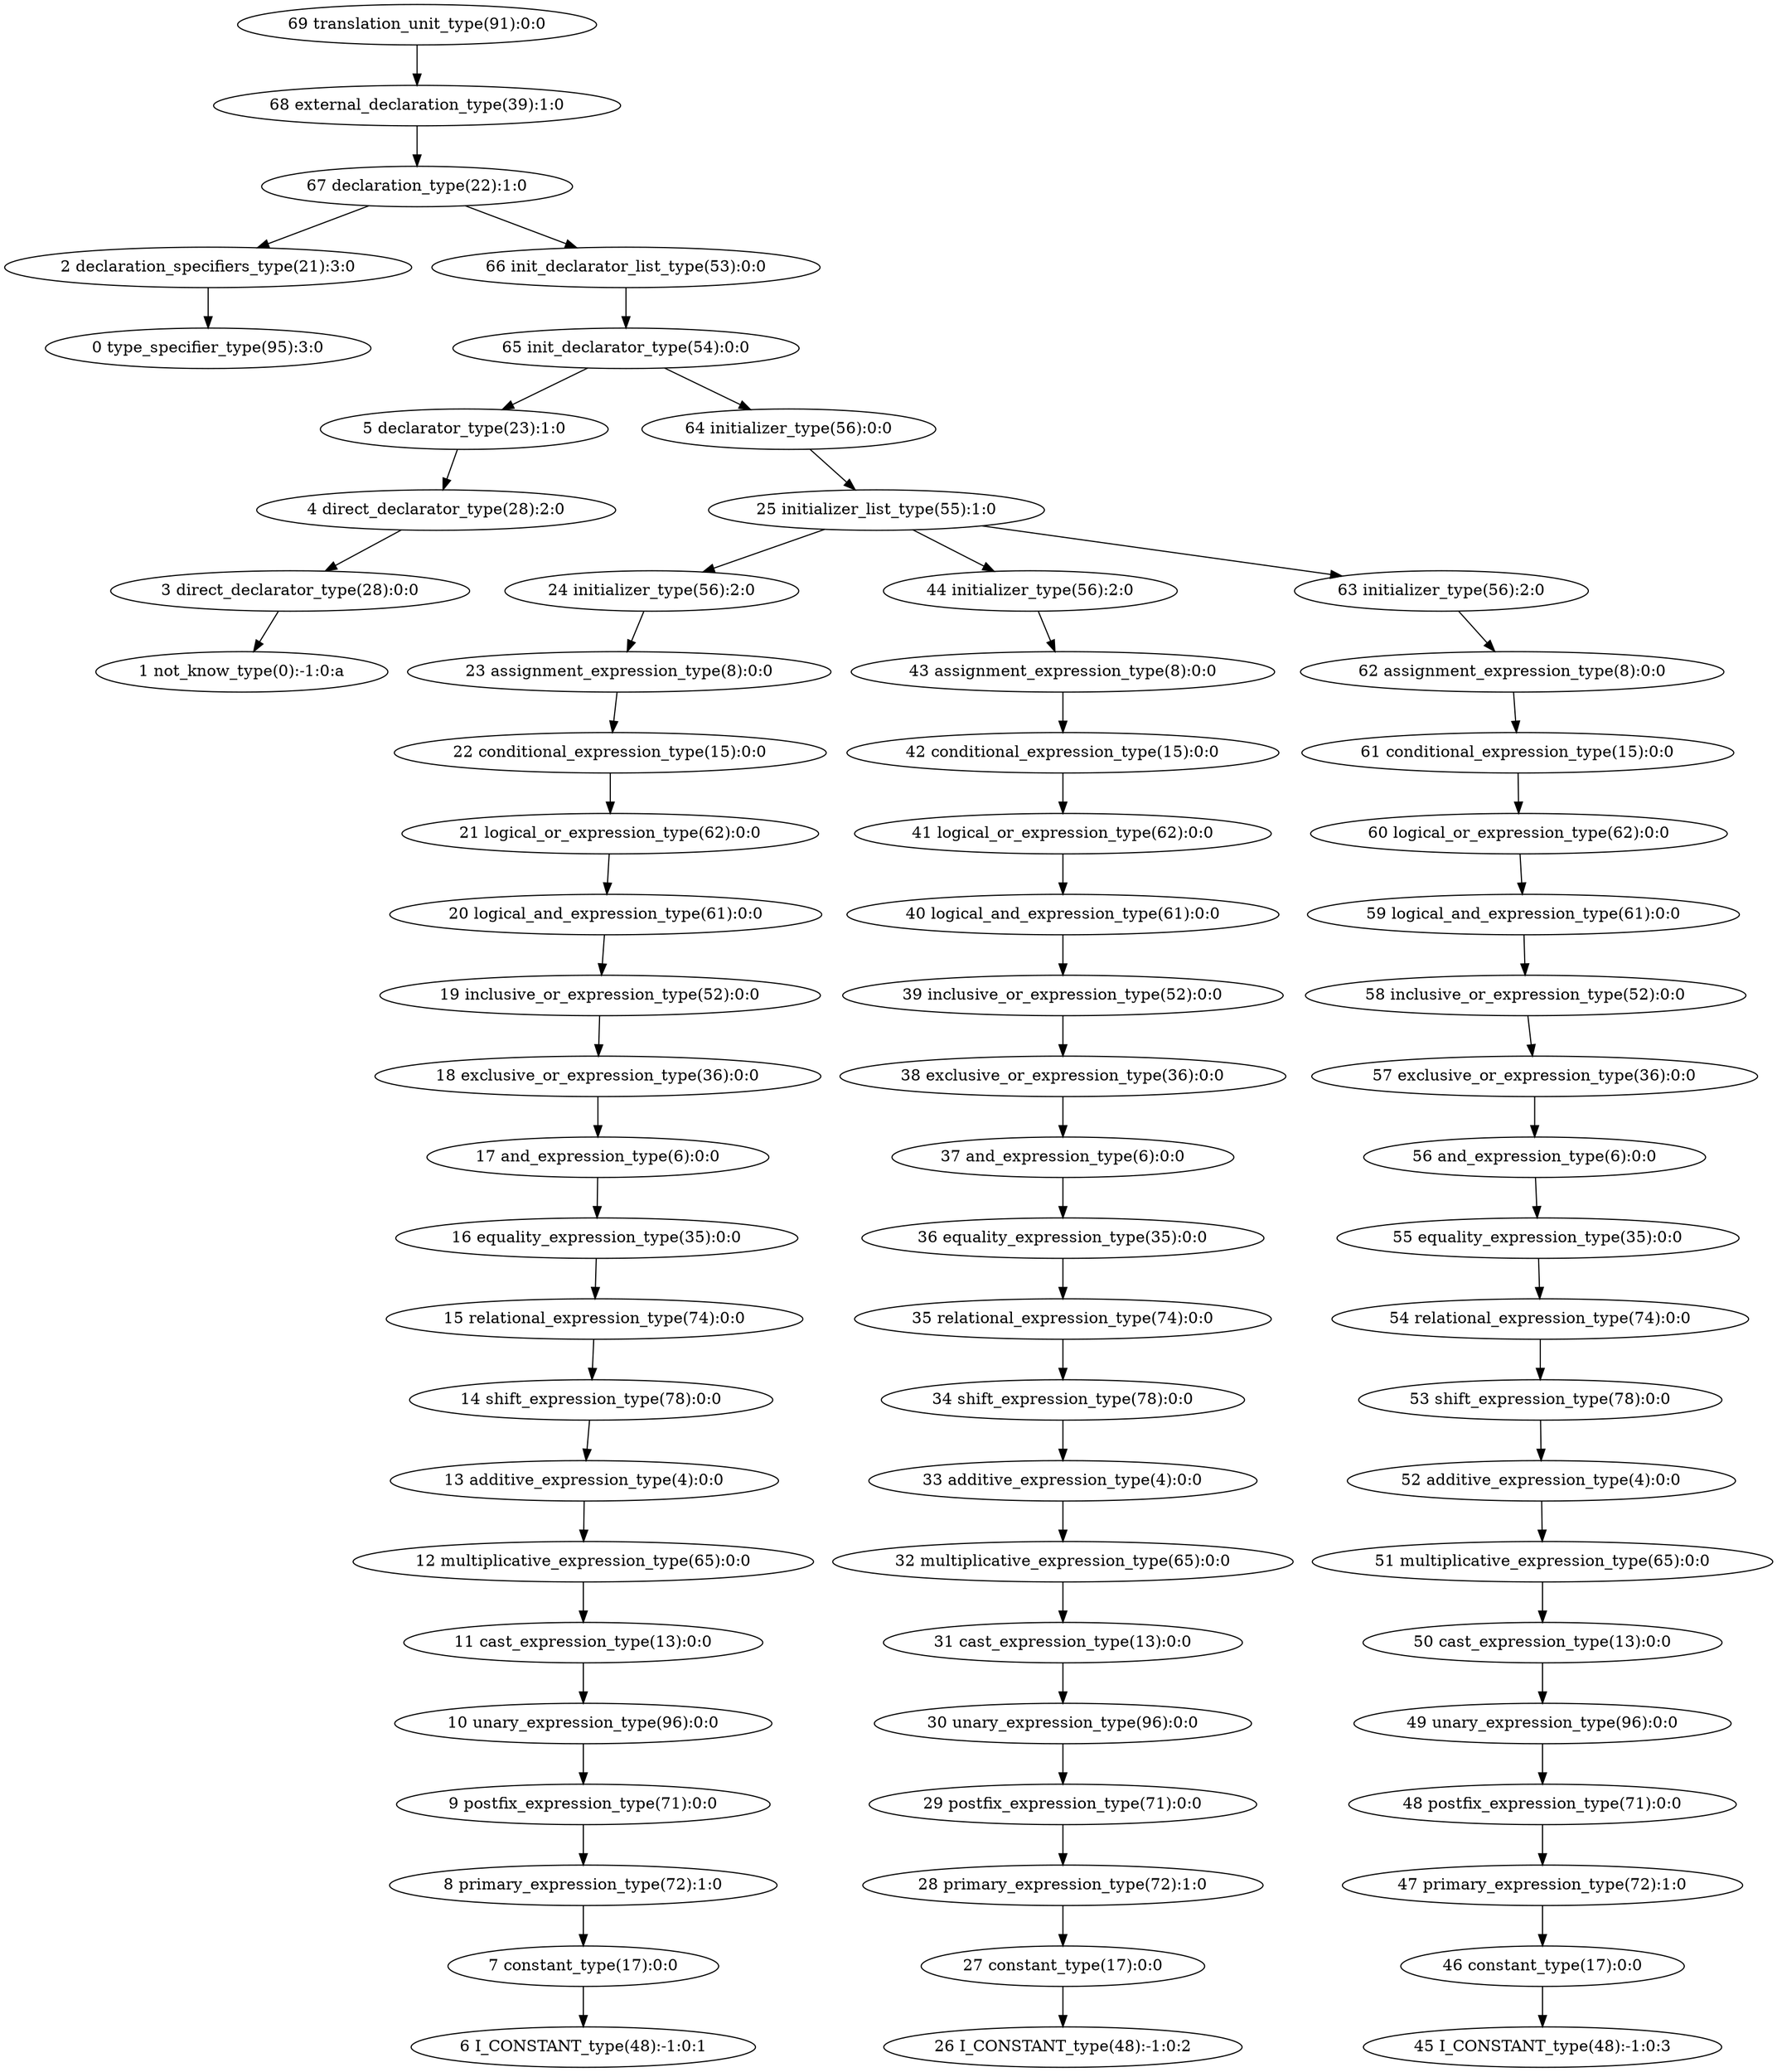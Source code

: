 digraph G{
69[label="69 translation_unit_type(91):0:0"];
68[label="68 external_declaration_type(39):1:0"];
69->68;
68[label="68 external_declaration_type(39):1:0"];
67[label="67 declaration_type(22):1:0"];
68->67;
67[label="67 declaration_type(22):1:0"];
2[label="2 declaration_specifiers_type(21):3:0"];
67->2;
2[label="2 declaration_specifiers_type(21):3:0"];
0[label="0 type_specifier_type(95):3:0"];
2->0;
0[label="0 type_specifier_type(95):3:0"];
66[label="66 init_declarator_list_type(53):0:0"];
67->66;
66[label="66 init_declarator_list_type(53):0:0"];
65[label="65 init_declarator_type(54):0:0"];
66->65;
65[label="65 init_declarator_type(54):0:0"];
5[label="5 declarator_type(23):1:0"];
65->5;
5[label="5 declarator_type(23):1:0"];
4[label="4 direct_declarator_type(28):2:0"];
5->4;
4[label="4 direct_declarator_type(28):2:0"];
3[label="3 direct_declarator_type(28):0:0"];
4->3;
3[label="3 direct_declarator_type(28):0:0"];
1[label="1 not_know_type(0):-1:0:a"];
3->1;
1[label="1 not_know_type(0):-1:0:a"];
64[label="64 initializer_type(56):0:0"];
65->64;
64[label="64 initializer_type(56):0:0"];
25[label="25 initializer_list_type(55):1:0"];
64->25;
25[label="25 initializer_list_type(55):1:0"];
24[label="24 initializer_type(56):2:0"];
25->24;
24[label="24 initializer_type(56):2:0"];
23[label="23 assignment_expression_type(8):0:0"];
24->23;
23[label="23 assignment_expression_type(8):0:0"];
22[label="22 conditional_expression_type(15):0:0"];
23->22;
22[label="22 conditional_expression_type(15):0:0"];
21[label="21 logical_or_expression_type(62):0:0"];
22->21;
21[label="21 logical_or_expression_type(62):0:0"];
20[label="20 logical_and_expression_type(61):0:0"];
21->20;
20[label="20 logical_and_expression_type(61):0:0"];
19[label="19 inclusive_or_expression_type(52):0:0"];
20->19;
19[label="19 inclusive_or_expression_type(52):0:0"];
18[label="18 exclusive_or_expression_type(36):0:0"];
19->18;
18[label="18 exclusive_or_expression_type(36):0:0"];
17[label="17 and_expression_type(6):0:0"];
18->17;
17[label="17 and_expression_type(6):0:0"];
16[label="16 equality_expression_type(35):0:0"];
17->16;
16[label="16 equality_expression_type(35):0:0"];
15[label="15 relational_expression_type(74):0:0"];
16->15;
15[label="15 relational_expression_type(74):0:0"];
14[label="14 shift_expression_type(78):0:0"];
15->14;
14[label="14 shift_expression_type(78):0:0"];
13[label="13 additive_expression_type(4):0:0"];
14->13;
13[label="13 additive_expression_type(4):0:0"];
12[label="12 multiplicative_expression_type(65):0:0"];
13->12;
12[label="12 multiplicative_expression_type(65):0:0"];
11[label="11 cast_expression_type(13):0:0"];
12->11;
11[label="11 cast_expression_type(13):0:0"];
10[label="10 unary_expression_type(96):0:0"];
11->10;
10[label="10 unary_expression_type(96):0:0"];
9[label="9 postfix_expression_type(71):0:0"];
10->9;
9[label="9 postfix_expression_type(71):0:0"];
8[label="8 primary_expression_type(72):1:0"];
9->8;
8[label="8 primary_expression_type(72):1:0"];
7[label="7 constant_type(17):0:0"];
8->7;
7[label="7 constant_type(17):0:0"];
6[label="6 I_CONSTANT_type(48):-1:0:1"];
7->6;
6[label="6 I_CONSTANT_type(48):-1:0:1"];
44[label="44 initializer_type(56):2:0"];
25->44;
44[label="44 initializer_type(56):2:0"];
43[label="43 assignment_expression_type(8):0:0"];
44->43;
43[label="43 assignment_expression_type(8):0:0"];
42[label="42 conditional_expression_type(15):0:0"];
43->42;
42[label="42 conditional_expression_type(15):0:0"];
41[label="41 logical_or_expression_type(62):0:0"];
42->41;
41[label="41 logical_or_expression_type(62):0:0"];
40[label="40 logical_and_expression_type(61):0:0"];
41->40;
40[label="40 logical_and_expression_type(61):0:0"];
39[label="39 inclusive_or_expression_type(52):0:0"];
40->39;
39[label="39 inclusive_or_expression_type(52):0:0"];
38[label="38 exclusive_or_expression_type(36):0:0"];
39->38;
38[label="38 exclusive_or_expression_type(36):0:0"];
37[label="37 and_expression_type(6):0:0"];
38->37;
37[label="37 and_expression_type(6):0:0"];
36[label="36 equality_expression_type(35):0:0"];
37->36;
36[label="36 equality_expression_type(35):0:0"];
35[label="35 relational_expression_type(74):0:0"];
36->35;
35[label="35 relational_expression_type(74):0:0"];
34[label="34 shift_expression_type(78):0:0"];
35->34;
34[label="34 shift_expression_type(78):0:0"];
33[label="33 additive_expression_type(4):0:0"];
34->33;
33[label="33 additive_expression_type(4):0:0"];
32[label="32 multiplicative_expression_type(65):0:0"];
33->32;
32[label="32 multiplicative_expression_type(65):0:0"];
31[label="31 cast_expression_type(13):0:0"];
32->31;
31[label="31 cast_expression_type(13):0:0"];
30[label="30 unary_expression_type(96):0:0"];
31->30;
30[label="30 unary_expression_type(96):0:0"];
29[label="29 postfix_expression_type(71):0:0"];
30->29;
29[label="29 postfix_expression_type(71):0:0"];
28[label="28 primary_expression_type(72):1:0"];
29->28;
28[label="28 primary_expression_type(72):1:0"];
27[label="27 constant_type(17):0:0"];
28->27;
27[label="27 constant_type(17):0:0"];
26[label="26 I_CONSTANT_type(48):-1:0:2"];
27->26;
26[label="26 I_CONSTANT_type(48):-1:0:2"];
63[label="63 initializer_type(56):2:0"];
25->63;
63[label="63 initializer_type(56):2:0"];
62[label="62 assignment_expression_type(8):0:0"];
63->62;
62[label="62 assignment_expression_type(8):0:0"];
61[label="61 conditional_expression_type(15):0:0"];
62->61;
61[label="61 conditional_expression_type(15):0:0"];
60[label="60 logical_or_expression_type(62):0:0"];
61->60;
60[label="60 logical_or_expression_type(62):0:0"];
59[label="59 logical_and_expression_type(61):0:0"];
60->59;
59[label="59 logical_and_expression_type(61):0:0"];
58[label="58 inclusive_or_expression_type(52):0:0"];
59->58;
58[label="58 inclusive_or_expression_type(52):0:0"];
57[label="57 exclusive_or_expression_type(36):0:0"];
58->57;
57[label="57 exclusive_or_expression_type(36):0:0"];
56[label="56 and_expression_type(6):0:0"];
57->56;
56[label="56 and_expression_type(6):0:0"];
55[label="55 equality_expression_type(35):0:0"];
56->55;
55[label="55 equality_expression_type(35):0:0"];
54[label="54 relational_expression_type(74):0:0"];
55->54;
54[label="54 relational_expression_type(74):0:0"];
53[label="53 shift_expression_type(78):0:0"];
54->53;
53[label="53 shift_expression_type(78):0:0"];
52[label="52 additive_expression_type(4):0:0"];
53->52;
52[label="52 additive_expression_type(4):0:0"];
51[label="51 multiplicative_expression_type(65):0:0"];
52->51;
51[label="51 multiplicative_expression_type(65):0:0"];
50[label="50 cast_expression_type(13):0:0"];
51->50;
50[label="50 cast_expression_type(13):0:0"];
49[label="49 unary_expression_type(96):0:0"];
50->49;
49[label="49 unary_expression_type(96):0:0"];
48[label="48 postfix_expression_type(71):0:0"];
49->48;
48[label="48 postfix_expression_type(71):0:0"];
47[label="47 primary_expression_type(72):1:0"];
48->47;
47[label="47 primary_expression_type(72):1:0"];
46[label="46 constant_type(17):0:0"];
47->46;
46[label="46 constant_type(17):0:0"];
45[label="45 I_CONSTANT_type(48):-1:0:3"];
46->45;
45[label="45 I_CONSTANT_type(48):-1:0:3"];
}
